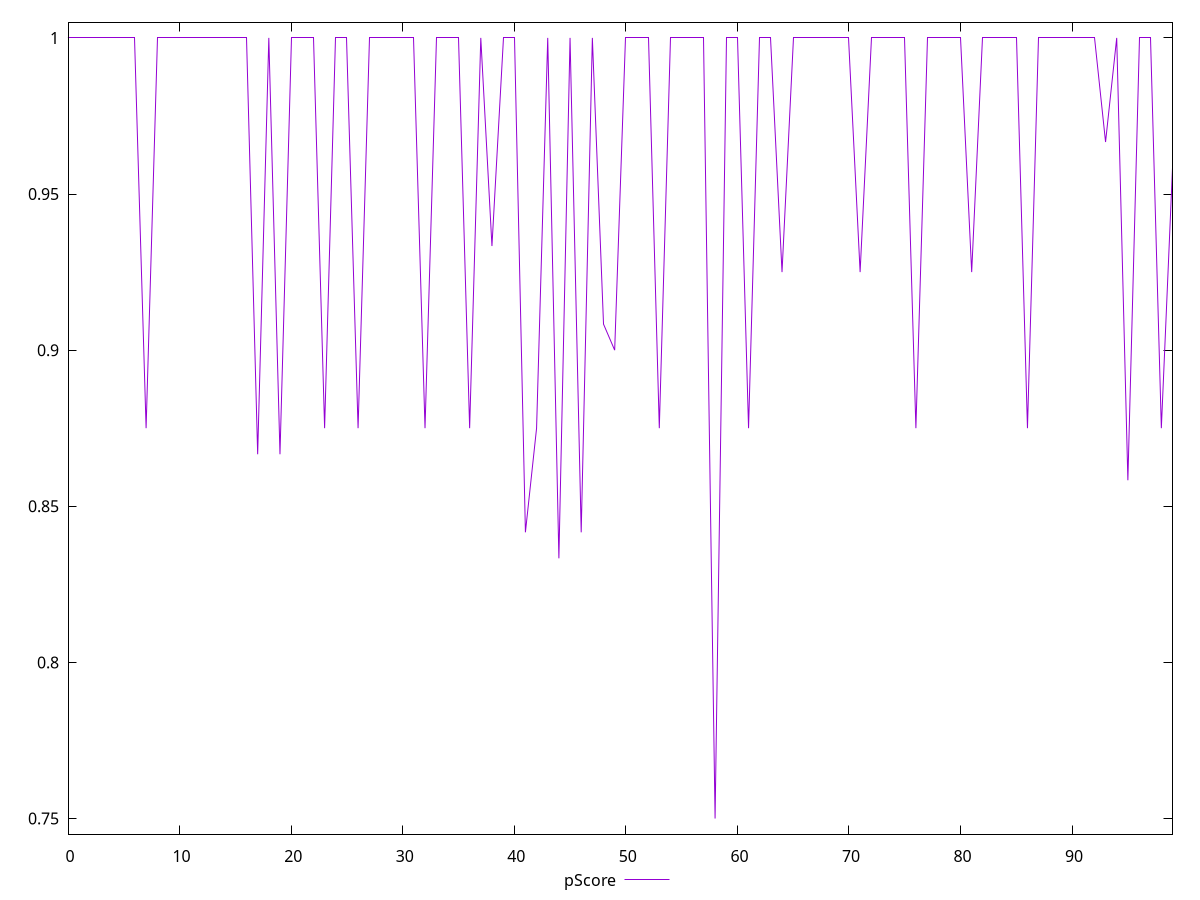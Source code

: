 reset

$pScore <<EOF
0 1
1 1
2 1
3 1
4 1
5 1
6 1
7 0.875
8 1
9 1
10 1
11 1
12 1
13 1
14 1
15 1
16 1
17 0.8666666666666667
18 1
19 0.8666666666666667
20 1
21 1
22 1
23 0.875
24 1
25 1
26 0.875
27 1
28 1
29 1
30 1
31 1
32 0.875
33 1
34 1
35 1
36 0.875
37 1
38 0.9333333333333333
39 1
40 1
41 0.8416666666666667
42 0.875
43 1
44 0.8333333333333333
45 1
46 0.8416666666666667
47 1
48 0.9083333333333333
49 0.9
50 1
51 1
52 1
53 0.875
54 1
55 1
56 1
57 1
58 0.75
59 1
60 1
61 0.875
62 1
63 1
64 0.925
65 1
66 1
67 1
68 1
69 1
70 1
71 0.925
72 1
73 1
74 1
75 1
76 0.875
77 1
78 1
79 1
80 1
81 0.925
82 1
83 1
84 1
85 1
86 0.875
87 1
88 1
89 1
90 1
91 1
92 1
93 0.9666666666666667
94 1
95 0.8583333333333334
96 1
97 1
98 0.875
99 0.9583333333333334
EOF

set key outside below
set xrange [0:99]
set yrange [0.745:1.005]
set trange [0.745:1.005]
set terminal svg size 640, 500 enhanced background rgb 'white'
set output "report_00013_2021-02-09T12-04-24.940Z/unminified-javascript/samples/pages+cached/pScore/values.svg"

plot $pScore title "pScore" with line

reset
